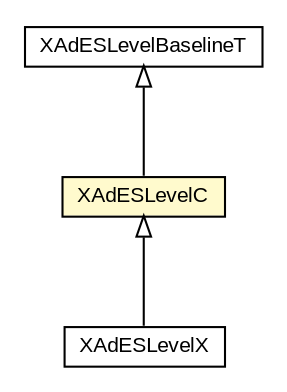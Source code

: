 #!/usr/local/bin/dot
#
# Class diagram 
# Generated by UMLGraph version R5_6-24-gf6e263 (http://www.umlgraph.org/)
#

digraph G {
	edge [fontname="arial",fontsize=10,labelfontname="arial",labelfontsize=10];
	node [fontname="arial",fontsize=10,shape=plaintext];
	nodesep=0.25;
	ranksep=0.5;
	// eu.europa.esig.dss.xades.signature.XAdESLevelX
	c782427 [label=<<table title="eu.europa.esig.dss.xades.signature.XAdESLevelX" border="0" cellborder="1" cellspacing="0" cellpadding="2" port="p" href="./XAdESLevelX.html">
		<tr><td><table border="0" cellspacing="0" cellpadding="1">
<tr><td align="center" balign="center"> XAdESLevelX </td></tr>
		</table></td></tr>
		</table>>, URL="./XAdESLevelX.html", fontname="arial", fontcolor="black", fontsize=10.0];
	// eu.europa.esig.dss.xades.signature.XAdESLevelC
	c782428 [label=<<table title="eu.europa.esig.dss.xades.signature.XAdESLevelC" border="0" cellborder="1" cellspacing="0" cellpadding="2" port="p" bgcolor="lemonChiffon" href="./XAdESLevelC.html">
		<tr><td><table border="0" cellspacing="0" cellpadding="1">
<tr><td align="center" balign="center"> XAdESLevelC </td></tr>
		</table></td></tr>
		</table>>, URL="./XAdESLevelC.html", fontname="arial", fontcolor="black", fontsize=10.0];
	// eu.europa.esig.dss.xades.signature.XAdESLevelBaselineT
	c782429 [label=<<table title="eu.europa.esig.dss.xades.signature.XAdESLevelBaselineT" border="0" cellborder="1" cellspacing="0" cellpadding="2" port="p" href="./XAdESLevelBaselineT.html">
		<tr><td><table border="0" cellspacing="0" cellpadding="1">
<tr><td align="center" balign="center"> XAdESLevelBaselineT </td></tr>
		</table></td></tr>
		</table>>, URL="./XAdESLevelBaselineT.html", fontname="arial", fontcolor="black", fontsize=10.0];
	//eu.europa.esig.dss.xades.signature.XAdESLevelX extends eu.europa.esig.dss.xades.signature.XAdESLevelC
	c782428:p -> c782427:p [dir=back,arrowtail=empty];
	//eu.europa.esig.dss.xades.signature.XAdESLevelC extends eu.europa.esig.dss.xades.signature.XAdESLevelBaselineT
	c782429:p -> c782428:p [dir=back,arrowtail=empty];
}

